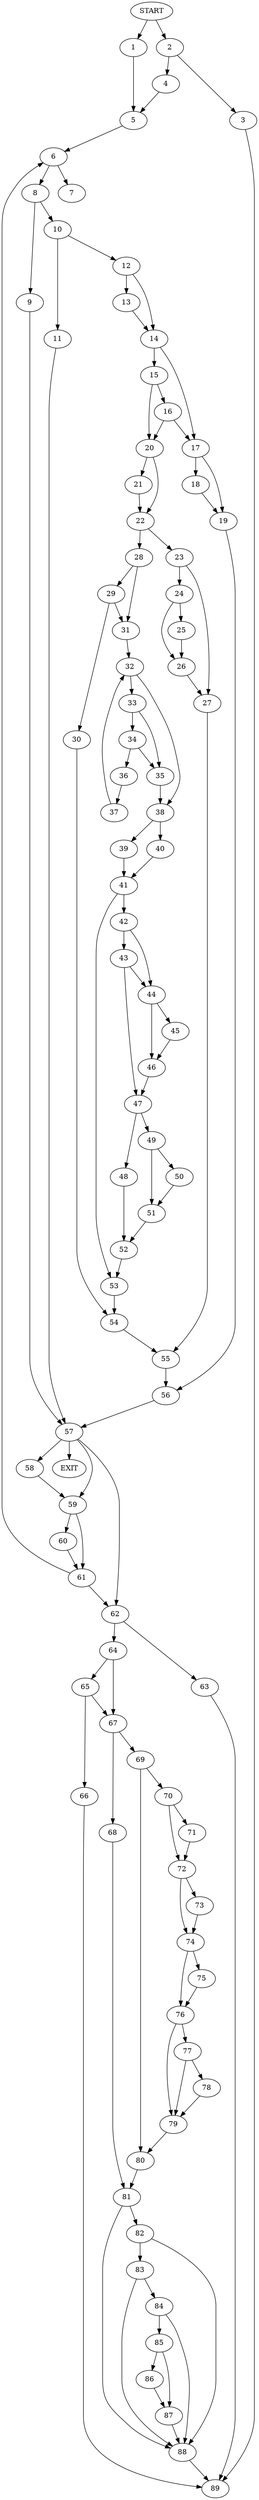 digraph { 
0 [label="START"];
1;
2;
3;
4;
5;
6;
7;
8;
9;
10;
11;
12;
13;
14;
15;
16;
17;
18;
19;
20;
21;
22;
23;
24;
25;
26;
27;
28;
29;
30;
31;
32;
33;
34;
35;
36;
37;
38;
39;
40;
41;
42;
43;
44;
45;
46;
47;
48;
49;
50;
51;
52;
53;
54;
55;
56;
57;
58;
59;
60;
61;
62;
63;
64;
65;
66;
67;
68;
69;
70;
71;
72;
73;
74;
75;
76;
77;
78;
79;
80;
81;
82;
83;
84;
85;
86;
87;
88;
89;
90[label="EXIT"];
0 -> 1;
0 -> 2;
1 -> 5;
2 -> 3;
2 -> 4;
3 -> 89;
4 -> 5;
5 -> 6;
6 -> 7;
6 -> 8;
8 -> 9;
8 -> 10;
9 -> 57;
10 -> 11;
10 -> 12;
11 -> 57;
12 -> 13;
12 -> 14;
13 -> 14;
14 -> 15;
14 -> 17;
15 -> 16;
15 -> 20;
16 -> 17;
16 -> 20;
17 -> 18;
17 -> 19;
18 -> 19;
19 -> 56;
20 -> 22;
20 -> 21;
21 -> 22;
22 -> 28;
22 -> 23;
23 -> 27;
23 -> 24;
24 -> 25;
24 -> 26;
25 -> 26;
26 -> 27;
27 -> 55;
28 -> 29;
28 -> 31;
29 -> 30;
29 -> 31;
30 -> 54;
31 -> 32;
32 -> 33;
32 -> 38;
33 -> 35;
33 -> 34;
34 -> 35;
34 -> 36;
35 -> 38;
36 -> 37;
37 -> 32;
38 -> 39;
38 -> 40;
39 -> 41;
40 -> 41;
41 -> 53;
41 -> 42;
42 -> 44;
42 -> 43;
43 -> 47;
43 -> 44;
44 -> 45;
44 -> 46;
45 -> 46;
46 -> 47;
47 -> 48;
47 -> 49;
48 -> 52;
49 -> 51;
49 -> 50;
50 -> 51;
51 -> 52;
52 -> 53;
53 -> 54;
54 -> 55;
55 -> 56;
56 -> 57;
57 -> 90;
57 -> 58;
57:s2 -> 62;
57:s3 -> 59;
58 -> 59;
59 -> 61;
59 -> 60;
60 -> 61;
61 -> 6;
61 -> 62;
62 -> 63;
62 -> 64;
63 -> 89;
64 -> 67;
64 -> 65;
65 -> 66;
65 -> 67;
66 -> 89;
67 -> 69;
67 -> 68;
68 -> 81;
69 -> 80;
69 -> 70;
70 -> 71;
70 -> 72;
71 -> 72;
72 -> 73;
72 -> 74;
73 -> 74;
74 -> 75;
74 -> 76;
75 -> 76;
76 -> 77;
76 -> 79;
77 -> 79;
77 -> 78;
78 -> 79;
79 -> 80;
80 -> 81;
81 -> 82;
81 -> 88;
82 -> 83;
82 -> 88;
83 -> 84;
83 -> 88;
84 -> 85;
84 -> 88;
85 -> 86;
85 -> 87;
86 -> 87;
87 -> 88;
88 -> 89;
}
